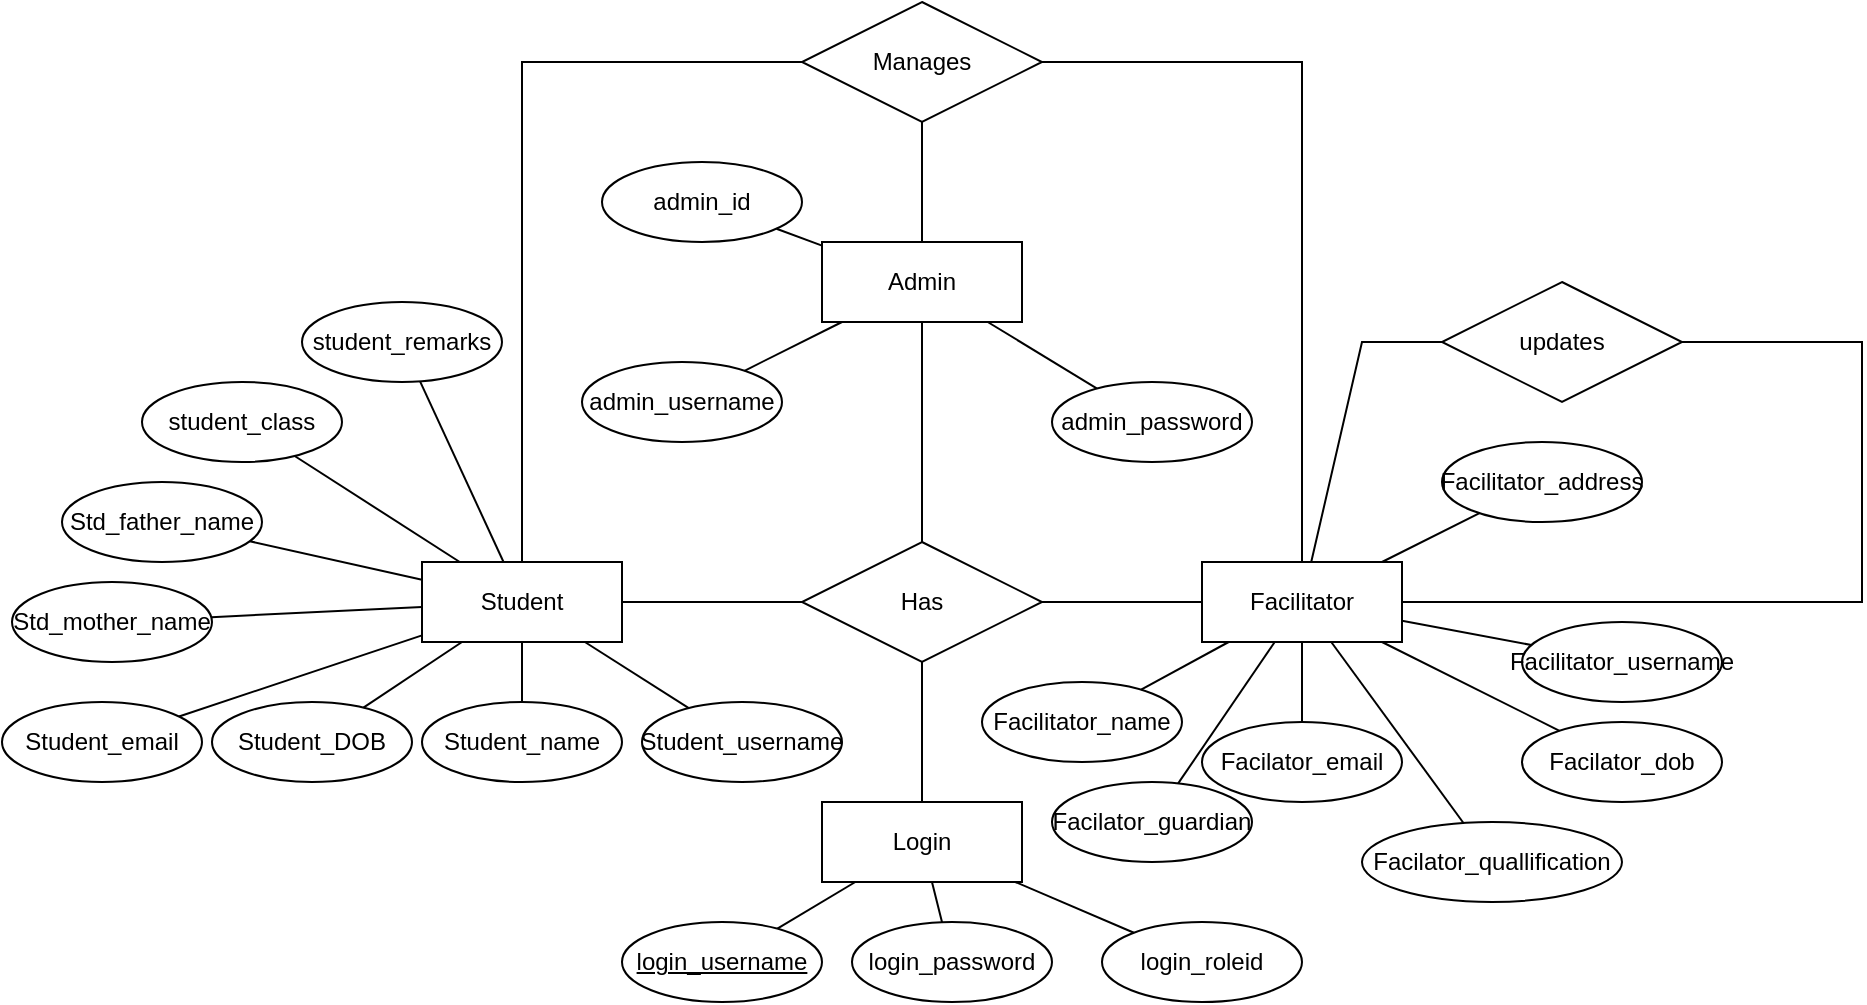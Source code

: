 <mxfile version="18.1.3" type="device"><diagram id="e3v5Tg8HvskoWjzqRP96" name="Page-1"><mxGraphModel dx="868" dy="593" grid="1" gridSize="10" guides="1" tooltips="1" connect="1" arrows="1" fold="1" page="1" pageScale="1" pageWidth="850" pageHeight="1100" math="0" shadow="0"><root><mxCell id="0"/><mxCell id="1" parent="0"/><mxCell id="ZrWNiGsS30GhwsMdDlrx-1" value="Student" style="whiteSpace=wrap;html=1;align=center;" parent="1" vertex="1"><mxGeometry x="210" y="320" width="100" height="40" as="geometry"/></mxCell><mxCell id="ZrWNiGsS30GhwsMdDlrx-2" value="Facilitator" style="whiteSpace=wrap;html=1;align=center;" parent="1" vertex="1"><mxGeometry x="600" y="320" width="100" height="40" as="geometry"/></mxCell><mxCell id="ZrWNiGsS30GhwsMdDlrx-3" value="Admin" style="whiteSpace=wrap;html=1;align=center;" parent="1" vertex="1"><mxGeometry x="410" y="160" width="100" height="40" as="geometry"/></mxCell><mxCell id="ZrWNiGsS30GhwsMdDlrx-4" value="Has" style="shape=rhombus;perimeter=rhombusPerimeter;whiteSpace=wrap;html=1;align=center;" parent="1" vertex="1"><mxGeometry x="400" y="310" width="120" height="60" as="geometry"/></mxCell><mxCell id="ZrWNiGsS30GhwsMdDlrx-8" value="" style="endArrow=none;html=1;rounded=0;" parent="1" source="ZrWNiGsS30GhwsMdDlrx-3" target="ZrWNiGsS30GhwsMdDlrx-4" edge="1"><mxGeometry relative="1" as="geometry"><mxPoint x="340" y="310" as="sourcePoint"/><mxPoint x="500" y="310" as="targetPoint"/></mxGeometry></mxCell><mxCell id="ZrWNiGsS30GhwsMdDlrx-10" value="" style="endArrow=none;html=1;rounded=0;" parent="1" source="ZrWNiGsS30GhwsMdDlrx-1" target="ZrWNiGsS30GhwsMdDlrx-4" edge="1"><mxGeometry relative="1" as="geometry"><mxPoint x="340" y="310" as="sourcePoint"/><mxPoint x="500" y="310" as="targetPoint"/></mxGeometry></mxCell><mxCell id="ZrWNiGsS30GhwsMdDlrx-11" value="" style="endArrow=none;html=1;rounded=0;" parent="1" source="ZrWNiGsS30GhwsMdDlrx-4" target="ZrWNiGsS30GhwsMdDlrx-2" edge="1"><mxGeometry relative="1" as="geometry"><mxPoint x="340" y="310" as="sourcePoint"/><mxPoint x="500" y="310" as="targetPoint"/></mxGeometry></mxCell><mxCell id="ZrWNiGsS30GhwsMdDlrx-12" value="Login" style="whiteSpace=wrap;html=1;align=center;" parent="1" vertex="1"><mxGeometry x="410" y="440" width="100" height="40" as="geometry"/></mxCell><mxCell id="ZrWNiGsS30GhwsMdDlrx-13" value="" style="endArrow=none;html=1;rounded=0;" parent="1" source="ZrWNiGsS30GhwsMdDlrx-4" target="ZrWNiGsS30GhwsMdDlrx-12" edge="1"><mxGeometry relative="1" as="geometry"><mxPoint x="340" y="310" as="sourcePoint"/><mxPoint x="500" y="310" as="targetPoint"/></mxGeometry></mxCell><mxCell id="ZrWNiGsS30GhwsMdDlrx-23" value="Manages" style="shape=rhombus;perimeter=rhombusPerimeter;whiteSpace=wrap;html=1;align=center;" parent="1" vertex="1"><mxGeometry x="400" y="40" width="120" height="60" as="geometry"/></mxCell><mxCell id="ZrWNiGsS30GhwsMdDlrx-24" value="" style="endArrow=none;html=1;rounded=0;" parent="1" source="ZrWNiGsS30GhwsMdDlrx-3" target="ZrWNiGsS30GhwsMdDlrx-23" edge="1"><mxGeometry relative="1" as="geometry"><mxPoint x="210" y="180" as="sourcePoint"/><mxPoint x="370" y="180" as="targetPoint"/></mxGeometry></mxCell><mxCell id="ZrWNiGsS30GhwsMdDlrx-25" value="" style="endArrow=none;html=1;rounded=0;exitX=0.5;exitY=0;exitDx=0;exitDy=0;" parent="1" source="ZrWNiGsS30GhwsMdDlrx-1" target="ZrWNiGsS30GhwsMdDlrx-23" edge="1"><mxGeometry relative="1" as="geometry"><mxPoint x="260" y="110" as="sourcePoint"/><mxPoint x="420" y="110" as="targetPoint"/><Array as="points"><mxPoint x="260" y="70"/></Array></mxGeometry></mxCell><mxCell id="ZrWNiGsS30GhwsMdDlrx-26" value="" style="endArrow=none;html=1;rounded=0;" parent="1" source="ZrWNiGsS30GhwsMdDlrx-2" target="ZrWNiGsS30GhwsMdDlrx-23" edge="1"><mxGeometry relative="1" as="geometry"><mxPoint x="210" y="180" as="sourcePoint"/><mxPoint x="370" y="180" as="targetPoint"/><Array as="points"><mxPoint x="650" y="70"/></Array></mxGeometry></mxCell><mxCell id="ZrWNiGsS30GhwsMdDlrx-28" value="Student_DOB" style="ellipse;whiteSpace=wrap;html=1;align=center;" parent="1" vertex="1"><mxGeometry x="105" y="390" width="100" height="40" as="geometry"/></mxCell><mxCell id="ZrWNiGsS30GhwsMdDlrx-29" value="Student_name" style="ellipse;whiteSpace=wrap;html=1;align=center;" parent="1" vertex="1"><mxGeometry x="210" y="390" width="100" height="40" as="geometry"/></mxCell><mxCell id="ZrWNiGsS30GhwsMdDlrx-30" value="Student_username" style="ellipse;whiteSpace=wrap;html=1;align=center;" parent="1" vertex="1"><mxGeometry x="320" y="390" width="100" height="40" as="geometry"/></mxCell><mxCell id="ZrWNiGsS30GhwsMdDlrx-31" value="" style="endArrow=none;html=1;rounded=0;" parent="1" source="ZrWNiGsS30GhwsMdDlrx-28" target="ZrWNiGsS30GhwsMdDlrx-1" edge="1"><mxGeometry relative="1" as="geometry"><mxPoint x="210" y="270" as="sourcePoint"/><mxPoint x="370" y="270" as="targetPoint"/></mxGeometry></mxCell><mxCell id="ZrWNiGsS30GhwsMdDlrx-32" value="" style="endArrow=none;html=1;rounded=0;" parent="1" source="ZrWNiGsS30GhwsMdDlrx-29" target="ZrWNiGsS30GhwsMdDlrx-1" edge="1"><mxGeometry relative="1" as="geometry"><mxPoint x="210" y="270" as="sourcePoint"/><mxPoint x="370" y="270" as="targetPoint"/></mxGeometry></mxCell><mxCell id="ZrWNiGsS30GhwsMdDlrx-33" value="" style="endArrow=none;html=1;rounded=0;" parent="1" source="ZrWNiGsS30GhwsMdDlrx-30" target="ZrWNiGsS30GhwsMdDlrx-1" edge="1"><mxGeometry relative="1" as="geometry"><mxPoint x="210" y="270" as="sourcePoint"/><mxPoint x="370" y="270" as="targetPoint"/></mxGeometry></mxCell><mxCell id="ZrWNiGsS30GhwsMdDlrx-35" value="login_password" style="ellipse;whiteSpace=wrap;html=1;align=center;" parent="1" vertex="1"><mxGeometry x="425" y="500" width="100" height="40" as="geometry"/></mxCell><mxCell id="ZrWNiGsS30GhwsMdDlrx-36" value="login_roleid" style="ellipse;whiteSpace=wrap;html=1;align=center;" parent="1" vertex="1"><mxGeometry x="550" y="500" width="100" height="40" as="geometry"/></mxCell><mxCell id="ZrWNiGsS30GhwsMdDlrx-38" value="" style="endArrow=none;html=1;rounded=0;" parent="1" source="ZrWNiGsS30GhwsMdDlrx-44" target="ZrWNiGsS30GhwsMdDlrx-12" edge="1"><mxGeometry relative="1" as="geometry"><mxPoint x="387.542" y="503.308" as="sourcePoint"/><mxPoint x="370" y="270" as="targetPoint"/></mxGeometry></mxCell><mxCell id="ZrWNiGsS30GhwsMdDlrx-39" value="" style="endArrow=none;html=1;rounded=0;" parent="1" source="ZrWNiGsS30GhwsMdDlrx-35" target="ZrWNiGsS30GhwsMdDlrx-12" edge="1"><mxGeometry relative="1" as="geometry"><mxPoint x="210" y="270" as="sourcePoint"/><mxPoint x="370" y="270" as="targetPoint"/></mxGeometry></mxCell><mxCell id="ZrWNiGsS30GhwsMdDlrx-40" value="" style="endArrow=none;html=1;rounded=0;" parent="1" source="ZrWNiGsS30GhwsMdDlrx-36" target="ZrWNiGsS30GhwsMdDlrx-12" edge="1"><mxGeometry relative="1" as="geometry"><mxPoint x="210" y="270" as="sourcePoint"/><mxPoint x="370" y="270" as="targetPoint"/></mxGeometry></mxCell><mxCell id="ZrWNiGsS30GhwsMdDlrx-41" value="admin_username" style="ellipse;whiteSpace=wrap;html=1;align=center;" parent="1" vertex="1"><mxGeometry x="290" y="220" width="100" height="40" as="geometry"/></mxCell><mxCell id="ZrWNiGsS30GhwsMdDlrx-43" value="admin_id" style="ellipse;whiteSpace=wrap;html=1;align=center;" parent="1" vertex="1"><mxGeometry x="300" y="120" width="100" height="40" as="geometry"/></mxCell><mxCell id="ZrWNiGsS30GhwsMdDlrx-44" value="login_username" style="ellipse;whiteSpace=wrap;html=1;align=center;fontStyle=4;" parent="1" vertex="1"><mxGeometry x="310" y="500" width="100" height="40" as="geometry"/></mxCell><mxCell id="ZrWNiGsS30GhwsMdDlrx-46" value="" style="endArrow=none;html=1;rounded=0;" parent="1" source="ZrWNiGsS30GhwsMdDlrx-43" target="ZrWNiGsS30GhwsMdDlrx-3" edge="1"><mxGeometry relative="1" as="geometry"><mxPoint x="210" y="270" as="sourcePoint"/><mxPoint x="370" y="270" as="targetPoint"/></mxGeometry></mxCell><mxCell id="ZrWNiGsS30GhwsMdDlrx-47" value="" style="endArrow=none;html=1;rounded=0;" parent="1" source="ZrWNiGsS30GhwsMdDlrx-41" target="ZrWNiGsS30GhwsMdDlrx-3" edge="1"><mxGeometry relative="1" as="geometry"><mxPoint x="210" y="270" as="sourcePoint"/><mxPoint x="370" y="270" as="targetPoint"/></mxGeometry></mxCell><mxCell id="ZrWNiGsS30GhwsMdDlrx-49" value="" style="endArrow=none;html=1;rounded=0;" parent="1" source="ZrWNiGsS30GhwsMdDlrx-3" target="ZrWNiGsS30GhwsMdDlrx-50" edge="1"><mxGeometry relative="1" as="geometry"><mxPoint x="210" y="270" as="sourcePoint"/><mxPoint x="370" y="270" as="targetPoint"/></mxGeometry></mxCell><mxCell id="ZrWNiGsS30GhwsMdDlrx-50" value="admin_password" style="ellipse;whiteSpace=wrap;html=1;align=center;" parent="1" vertex="1"><mxGeometry x="525" y="230" width="100" height="40" as="geometry"/></mxCell><mxCell id="ZrWNiGsS30GhwsMdDlrx-51" value="" style="endArrow=none;html=1;rounded=0;" parent="1" source="ZrWNiGsS30GhwsMdDlrx-52" target="ZrWNiGsS30GhwsMdDlrx-1" edge="1"><mxGeometry relative="1" as="geometry"><mxPoint x="60" y="390" as="sourcePoint"/><mxPoint x="370" y="270" as="targetPoint"/></mxGeometry></mxCell><mxCell id="ZrWNiGsS30GhwsMdDlrx-52" value="Student_email" style="ellipse;whiteSpace=wrap;html=1;align=center;" parent="1" vertex="1"><mxGeometry y="390" width="100" height="40" as="geometry"/></mxCell><mxCell id="ZrWNiGsS30GhwsMdDlrx-54" value="Facilitator_address" style="ellipse;whiteSpace=wrap;html=1;align=center;" parent="1" vertex="1"><mxGeometry x="720" y="260" width="100" height="40" as="geometry"/></mxCell><mxCell id="ZrWNiGsS30GhwsMdDlrx-55" value="Facilator_email" style="ellipse;whiteSpace=wrap;html=1;align=center;" parent="1" vertex="1"><mxGeometry x="600" y="400" width="100" height="40" as="geometry"/></mxCell><mxCell id="ZrWNiGsS30GhwsMdDlrx-56" value="Facilitator_name" style="ellipse;whiteSpace=wrap;html=1;align=center;" parent="1" vertex="1"><mxGeometry x="490" y="380" width="100" height="40" as="geometry"/></mxCell><mxCell id="ZrWNiGsS30GhwsMdDlrx-57" value="Facilitator_username" style="ellipse;whiteSpace=wrap;html=1;align=center;" parent="1" vertex="1"><mxGeometry x="760" y="350" width="100" height="40" as="geometry"/></mxCell><mxCell id="ZrWNiGsS30GhwsMdDlrx-58" value="" style="endArrow=none;html=1;rounded=0;" parent="1" source="ZrWNiGsS30GhwsMdDlrx-2" target="ZrWNiGsS30GhwsMdDlrx-54" edge="1"><mxGeometry relative="1" as="geometry"><mxPoint x="420" y="270" as="sourcePoint"/><mxPoint x="580" y="270" as="targetPoint"/></mxGeometry></mxCell><mxCell id="ZrWNiGsS30GhwsMdDlrx-59" value="" style="endArrow=none;html=1;rounded=0;" parent="1" source="ZrWNiGsS30GhwsMdDlrx-2" target="ZrWNiGsS30GhwsMdDlrx-57" edge="1"><mxGeometry relative="1" as="geometry"><mxPoint x="670" y="350" as="sourcePoint"/><mxPoint x="830" y="350" as="targetPoint"/></mxGeometry></mxCell><mxCell id="ZrWNiGsS30GhwsMdDlrx-60" value="" style="endArrow=none;html=1;rounded=0;" parent="1" source="ZrWNiGsS30GhwsMdDlrx-2" target="ZrWNiGsS30GhwsMdDlrx-55" edge="1"><mxGeometry relative="1" as="geometry"><mxPoint x="490" y="420" as="sourcePoint"/><mxPoint x="650" y="420" as="targetPoint"/></mxGeometry></mxCell><mxCell id="ZrWNiGsS30GhwsMdDlrx-61" value="" style="endArrow=none;html=1;rounded=0;" parent="1" source="ZrWNiGsS30GhwsMdDlrx-2" target="ZrWNiGsS30GhwsMdDlrx-56" edge="1"><mxGeometry relative="1" as="geometry"><mxPoint x="610" y="330" as="sourcePoint"/><mxPoint x="770" y="330" as="targetPoint"/></mxGeometry></mxCell><mxCell id="7N8aRYyb1RR2fpe7FRpF-7" value="updates" style="shape=rhombus;perimeter=rhombusPerimeter;whiteSpace=wrap;html=1;align=center;" parent="1" vertex="1"><mxGeometry x="720" y="180" width="120" height="60" as="geometry"/></mxCell><mxCell id="7N8aRYyb1RR2fpe7FRpF-8" value="" style="endArrow=none;html=1;rounded=0;" parent="1" source="ZrWNiGsS30GhwsMdDlrx-2" target="7N8aRYyb1RR2fpe7FRpF-7" edge="1"><mxGeometry relative="1" as="geometry"><mxPoint x="400" y="290" as="sourcePoint"/><mxPoint x="560" y="290" as="targetPoint"/><Array as="points"><mxPoint x="680" y="210"/></Array></mxGeometry></mxCell><mxCell id="7N8aRYyb1RR2fpe7FRpF-9" value="" style="endArrow=none;html=1;rounded=0;" parent="1" source="ZrWNiGsS30GhwsMdDlrx-2" target="7N8aRYyb1RR2fpe7FRpF-7" edge="1"><mxGeometry relative="1" as="geometry"><mxPoint x="400" y="290" as="sourcePoint"/><mxPoint x="560" y="290" as="targetPoint"/><Array as="points"><mxPoint x="930" y="340"/><mxPoint x="930" y="210"/></Array></mxGeometry></mxCell><mxCell id="taKy_INJuZCpsrOr_PaE-1" value="Std_mother_name" style="ellipse;whiteSpace=wrap;html=1;align=center;" vertex="1" parent="1"><mxGeometry x="5" y="330" width="100" height="40" as="geometry"/></mxCell><mxCell id="taKy_INJuZCpsrOr_PaE-2" value="Std_father_name" style="ellipse;whiteSpace=wrap;html=1;align=center;" vertex="1" parent="1"><mxGeometry x="30" y="280" width="100" height="40" as="geometry"/></mxCell><mxCell id="taKy_INJuZCpsrOr_PaE-4" value="" style="endArrow=none;html=1;rounded=0;" edge="1" parent="1" source="taKy_INJuZCpsrOr_PaE-2" target="ZrWNiGsS30GhwsMdDlrx-1"><mxGeometry relative="1" as="geometry"><mxPoint x="360" y="310" as="sourcePoint"/><mxPoint x="520" y="310" as="targetPoint"/></mxGeometry></mxCell><mxCell id="taKy_INJuZCpsrOr_PaE-5" value="" style="endArrow=none;html=1;rounded=0;" edge="1" parent="1" source="taKy_INJuZCpsrOr_PaE-1" target="ZrWNiGsS30GhwsMdDlrx-1"><mxGeometry relative="1" as="geometry"><mxPoint x="360" y="310" as="sourcePoint"/><mxPoint x="520" y="310" as="targetPoint"/></mxGeometry></mxCell><mxCell id="taKy_INJuZCpsrOr_PaE-6" value="Facilator_dob&lt;span style=&quot;color: rgba(0, 0, 0, 0); font-family: monospace; font-size: 0px; text-align: start;&quot;&gt;%3CmxGraphModel%3E%3Croot%3E%3CmxCell%20id%3D%220%22%2F%3E%3CmxCell%20id%3D%221%22%20parent%3D%220%22%2F%3E%3CmxCell%20id%3D%222%22%20value%3D%22Facilator_email%22%20style%3D%22ellipse%3BwhiteSpace%3Dwrap%3Bhtml%3D1%3Balign%3Dcenter%3B%22%20vertex%3D%221%22%20parent%3D%221%22%3E%3CmxGeometry%20x%3D%22640%22%20y%3D%22400%22%20width%3D%22100%22%20height%3D%2240%22%20as%3D%22geometry%22%2F%3E%3C%2FmxCell%3E%3C%2Froot%3E%3C%2FmxGraphModel%3E&lt;/span&gt;" style="ellipse;whiteSpace=wrap;html=1;align=center;" vertex="1" parent="1"><mxGeometry x="760" y="400" width="100" height="40" as="geometry"/></mxCell><mxCell id="taKy_INJuZCpsrOr_PaE-7" value="Facilator_guardian" style="ellipse;whiteSpace=wrap;html=1;align=center;" vertex="1" parent="1"><mxGeometry x="525" y="430" width="100" height="40" as="geometry"/></mxCell><mxCell id="taKy_INJuZCpsrOr_PaE-8" value="student_class" style="ellipse;whiteSpace=wrap;html=1;align=center;" vertex="1" parent="1"><mxGeometry x="70" y="230" width="100" height="40" as="geometry"/></mxCell><mxCell id="taKy_INJuZCpsrOr_PaE-9" value="student_remarks" style="ellipse;whiteSpace=wrap;html=1;align=center;" vertex="1" parent="1"><mxGeometry x="150" y="190" width="100" height="40" as="geometry"/></mxCell><mxCell id="taKy_INJuZCpsrOr_PaE-10" value="" style="endArrow=none;html=1;rounded=0;" edge="1" parent="1" source="taKy_INJuZCpsrOr_PaE-8" target="ZrWNiGsS30GhwsMdDlrx-1"><mxGeometry relative="1" as="geometry"><mxPoint x="360" y="310" as="sourcePoint"/><mxPoint x="520" y="310" as="targetPoint"/></mxGeometry></mxCell><mxCell id="taKy_INJuZCpsrOr_PaE-11" value="" style="endArrow=none;html=1;rounded=0;" edge="1" parent="1" source="taKy_INJuZCpsrOr_PaE-9" target="ZrWNiGsS30GhwsMdDlrx-1"><mxGeometry relative="1" as="geometry"><mxPoint x="360" y="310" as="sourcePoint"/><mxPoint x="520" y="310" as="targetPoint"/></mxGeometry></mxCell><mxCell id="taKy_INJuZCpsrOr_PaE-12" value="" style="endArrow=none;html=1;rounded=0;" edge="1" parent="1" source="taKy_INJuZCpsrOr_PaE-7" target="ZrWNiGsS30GhwsMdDlrx-2"><mxGeometry relative="1" as="geometry"><mxPoint x="360" y="310" as="sourcePoint"/><mxPoint x="520" y="310" as="targetPoint"/></mxGeometry></mxCell><mxCell id="taKy_INJuZCpsrOr_PaE-13" value="" style="endArrow=none;html=1;rounded=0;" edge="1" parent="1" source="taKy_INJuZCpsrOr_PaE-6" target="ZrWNiGsS30GhwsMdDlrx-2"><mxGeometry relative="1" as="geometry"><mxPoint x="360" y="310" as="sourcePoint"/><mxPoint x="520" y="310" as="targetPoint"/></mxGeometry></mxCell><mxCell id="taKy_INJuZCpsrOr_PaE-14" value="Facilator_quallification" style="ellipse;whiteSpace=wrap;html=1;align=center;" vertex="1" parent="1"><mxGeometry x="680" y="450" width="130" height="40" as="geometry"/></mxCell><mxCell id="taKy_INJuZCpsrOr_PaE-15" value="" style="endArrow=none;html=1;rounded=0;" edge="1" parent="1" source="ZrWNiGsS30GhwsMdDlrx-2" target="taKy_INJuZCpsrOr_PaE-14"><mxGeometry relative="1" as="geometry"><mxPoint x="360" y="310" as="sourcePoint"/><mxPoint x="520" y="310" as="targetPoint"/></mxGeometry></mxCell></root></mxGraphModel></diagram></mxfile>